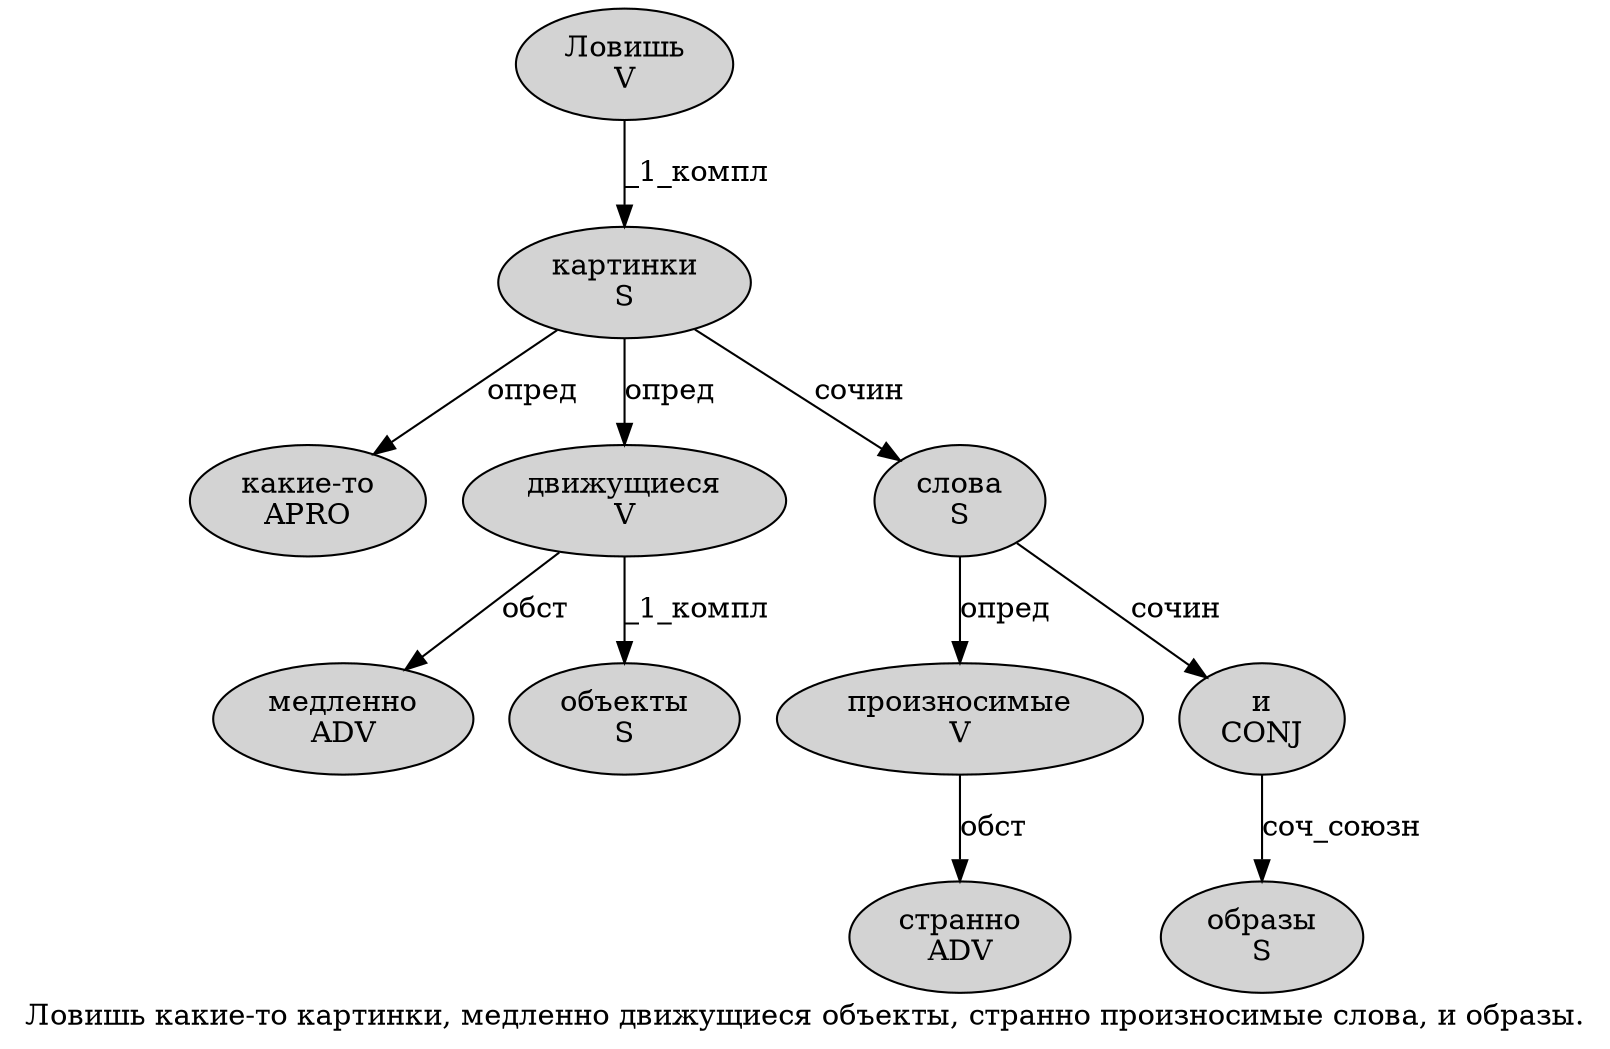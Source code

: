 digraph SENTENCE_2066 {
	graph [label="Ловишь какие-то картинки, медленно движущиеся объекты, странно произносимые слова, и образы."]
	node [style=filled]
		0 [label="Ловишь
V" color="" fillcolor=lightgray penwidth=1 shape=ellipse]
		1 [label="какие-то
APRO" color="" fillcolor=lightgray penwidth=1 shape=ellipse]
		2 [label="картинки
S" color="" fillcolor=lightgray penwidth=1 shape=ellipse]
		4 [label="медленно
ADV" color="" fillcolor=lightgray penwidth=1 shape=ellipse]
		5 [label="движущиеся
V" color="" fillcolor=lightgray penwidth=1 shape=ellipse]
		6 [label="объекты
S" color="" fillcolor=lightgray penwidth=1 shape=ellipse]
		8 [label="странно
ADV" color="" fillcolor=lightgray penwidth=1 shape=ellipse]
		9 [label="произносимые
V" color="" fillcolor=lightgray penwidth=1 shape=ellipse]
		10 [label="слова
S" color="" fillcolor=lightgray penwidth=1 shape=ellipse]
		12 [label="и
CONJ" color="" fillcolor=lightgray penwidth=1 shape=ellipse]
		13 [label="образы
S" color="" fillcolor=lightgray penwidth=1 shape=ellipse]
			9 -> 8 [label="обст"]
			0 -> 2 [label="_1_компл"]
			12 -> 13 [label="соч_союзн"]
			10 -> 9 [label="опред"]
			10 -> 12 [label="сочин"]
			2 -> 1 [label="опред"]
			2 -> 5 [label="опред"]
			2 -> 10 [label="сочин"]
			5 -> 4 [label="обст"]
			5 -> 6 [label="_1_компл"]
}